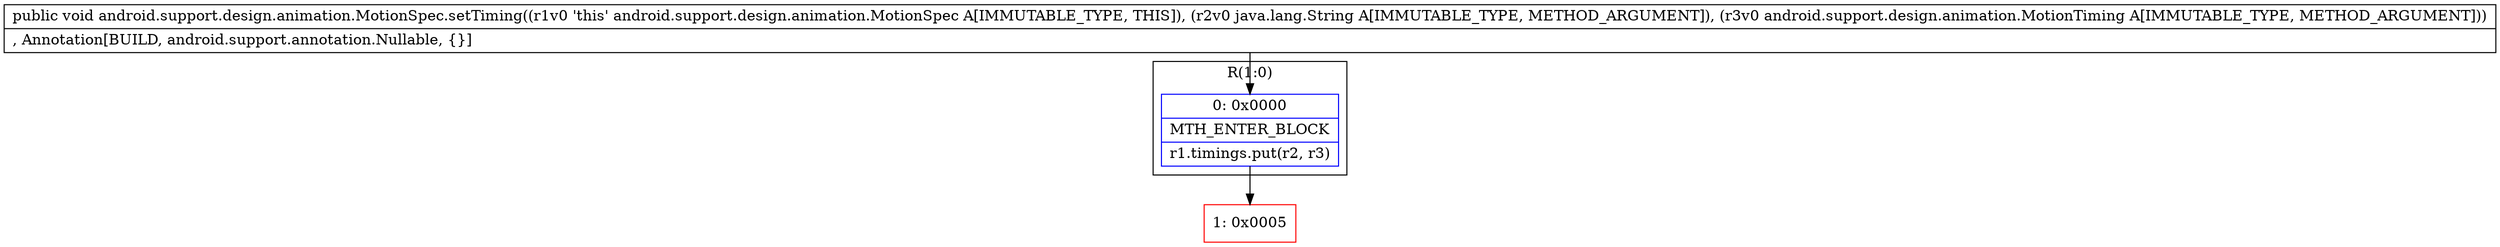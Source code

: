 digraph "CFG forandroid.support.design.animation.MotionSpec.setTiming(Ljava\/lang\/String;Landroid\/support\/design\/animation\/MotionTiming;)V" {
subgraph cluster_Region_1913016326 {
label = "R(1:0)";
node [shape=record,color=blue];
Node_0 [shape=record,label="{0\:\ 0x0000|MTH_ENTER_BLOCK\l|r1.timings.put(r2, r3)\l}"];
}
Node_1 [shape=record,color=red,label="{1\:\ 0x0005}"];
MethodNode[shape=record,label="{public void android.support.design.animation.MotionSpec.setTiming((r1v0 'this' android.support.design.animation.MotionSpec A[IMMUTABLE_TYPE, THIS]), (r2v0 java.lang.String A[IMMUTABLE_TYPE, METHOD_ARGUMENT]), (r3v0 android.support.design.animation.MotionTiming A[IMMUTABLE_TYPE, METHOD_ARGUMENT]))  | , Annotation[BUILD, android.support.annotation.Nullable, \{\}]\l}"];
MethodNode -> Node_0;
Node_0 -> Node_1;
}

